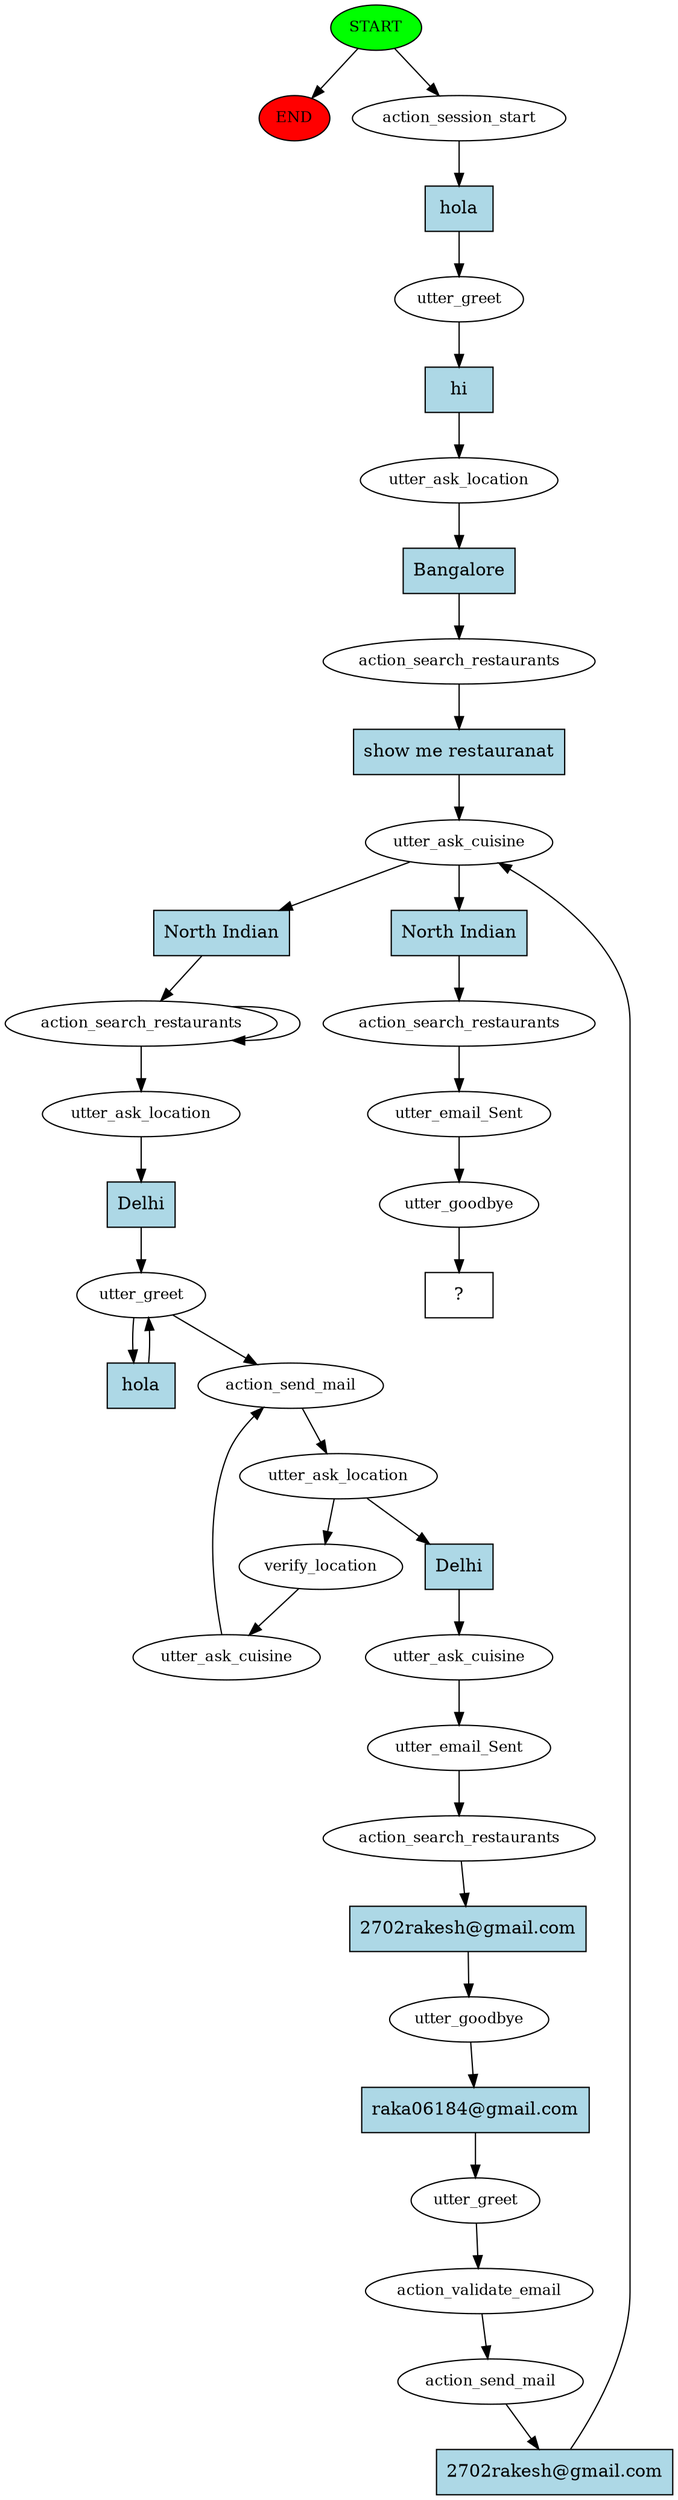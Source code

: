 digraph  {
0 [class="start active", fillcolor=green, fontsize=12, label=START, style=filled];
"-1" [class=end, fillcolor=red, fontsize=12, label=END, style=filled];
1 [class=active, fontsize=12, label=action_session_start];
2 [class=active, fontsize=12, label=utter_greet];
3 [class=active, fontsize=12, label=utter_ask_location];
4 [class=active, fontsize=12, label=action_search_restaurants];
5 [class=active, fontsize=12, label=utter_ask_cuisine];
6 [class=active, fontsize=12, label=action_search_restaurants];
8 [class=active, fontsize=12, label=utter_ask_location];
9 [class=active, fontsize=12, label=utter_greet];
11 [class=active, fontsize=12, label=action_send_mail];
12 [class=active, fontsize=12, label=utter_ask_location];
13 [class=active, fontsize=12, label=verify_location];
14 [class=active, fontsize=12, label=utter_ask_cuisine];
17 [class=active, fontsize=12, label=utter_ask_cuisine];
18 [class=active, fontsize=12, label=utter_email_Sent];
19 [class=active, fontsize=12, label=action_search_restaurants];
20 [class=active, fontsize=12, label=utter_goodbye];
21 [class=active, fontsize=12, label=utter_greet];
22 [class=active, fontsize=12, label=action_validate_email];
23 [class=active, fontsize=12, label=action_send_mail];
25 [class=active, fontsize=12, label=action_search_restaurants];
26 [class=active, fontsize=12, label=utter_email_Sent];
27 [class=active, fontsize=12, label=utter_goodbye];
28 [class="intent dashed active", label="  ?  ", shape=rect];
29 [class="intent active", fillcolor=lightblue, label=hola, shape=rect, style=filled];
30 [class="intent active", fillcolor=lightblue, label=hi, shape=rect, style=filled];
31 [class="intent active", fillcolor=lightblue, label=Bangalore, shape=rect, style=filled];
32 [class="intent active", fillcolor=lightblue, label="show me restauranat", shape=rect, style=filled];
33 [class="intent active", fillcolor=lightblue, label="North Indian", shape=rect, style=filled];
34 [class="intent active", fillcolor=lightblue, label="North Indian", shape=rect, style=filled];
35 [class="intent active", fillcolor=lightblue, label=Delhi, shape=rect, style=filled];
36 [class="intent active", fillcolor=lightblue, label=hola, shape=rect, style=filled];
37 [class="intent active", fillcolor=lightblue, label=Delhi, shape=rect, style=filled];
38 [class="intent active", fillcolor=lightblue, label="2702rakesh@gmail.com", shape=rect, style=filled];
39 [class="intent active", fillcolor=lightblue, label="raka06184@gmail.com", shape=rect, style=filled];
40 [class="intent active", fillcolor=lightblue, label="2702rakesh@gmail.com", shape=rect, style=filled];
0 -> "-1"  [class="", key=NONE, label=""];
0 -> 1  [class=active, key=NONE, label=""];
1 -> 29  [class=active, key=0];
2 -> 30  [class=active, key=0];
3 -> 31  [class=active, key=0];
4 -> 32  [class=active, key=0];
5 -> 33  [class=active, key=0];
5 -> 34  [class=active, key=0];
6 -> 8  [class=active, key=NONE, label=""];
6 -> 6  [class=active, key=NONE, label=""];
8 -> 35  [class=active, key=0];
9 -> 11  [class=active, key=NONE, label=""];
9 -> 36  [class=active, key=0];
11 -> 12  [class=active, key=NONE, label=""];
12 -> 13  [class=active, key=NONE, label=""];
12 -> 37  [class=active, key=0];
13 -> 14  [class=active, key=NONE, label=""];
14 -> 11  [class=active, key=NONE, label=""];
17 -> 18  [class=active, key=NONE, label=""];
18 -> 19  [class=active, key=NONE, label=""];
19 -> 38  [class=active, key=0];
20 -> 39  [class=active, key=0];
21 -> 22  [class=active, key=NONE, label=""];
22 -> 23  [class=active, key=NONE, label=""];
23 -> 40  [class=active, key=0];
25 -> 26  [class=active, key=NONE, label=""];
26 -> 27  [class=active, key=NONE, label=""];
27 -> 28  [class=active, key=NONE, label=""];
29 -> 2  [class=active, key=0];
30 -> 3  [class=active, key=0];
31 -> 4  [class=active, key=0];
32 -> 5  [class=active, key=0];
33 -> 6  [class=active, key=0];
34 -> 25  [class=active, key=0];
35 -> 9  [class=active, key=0];
36 -> 9  [class=active, key=0];
37 -> 17  [class=active, key=0];
38 -> 20  [class=active, key=0];
39 -> 21  [class=active, key=0];
40 -> 5  [class=active, key=0];
}
